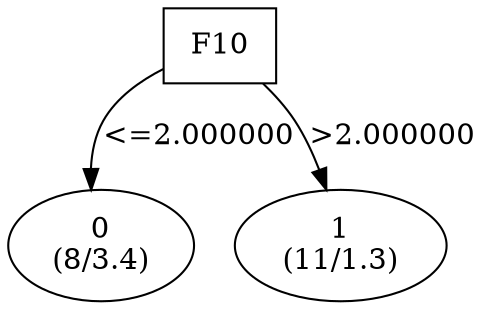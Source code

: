 digraph YaDT {
n0 [ shape=box, label="F10\n"]
n0 -> n1 [label="<=2.000000"]
n1 [ shape=ellipse, label="0\n(8/3.4)"]
n0 -> n2 [label=">2.000000"]
n2 [ shape=ellipse, label="1\n(11/1.3)"]
}

